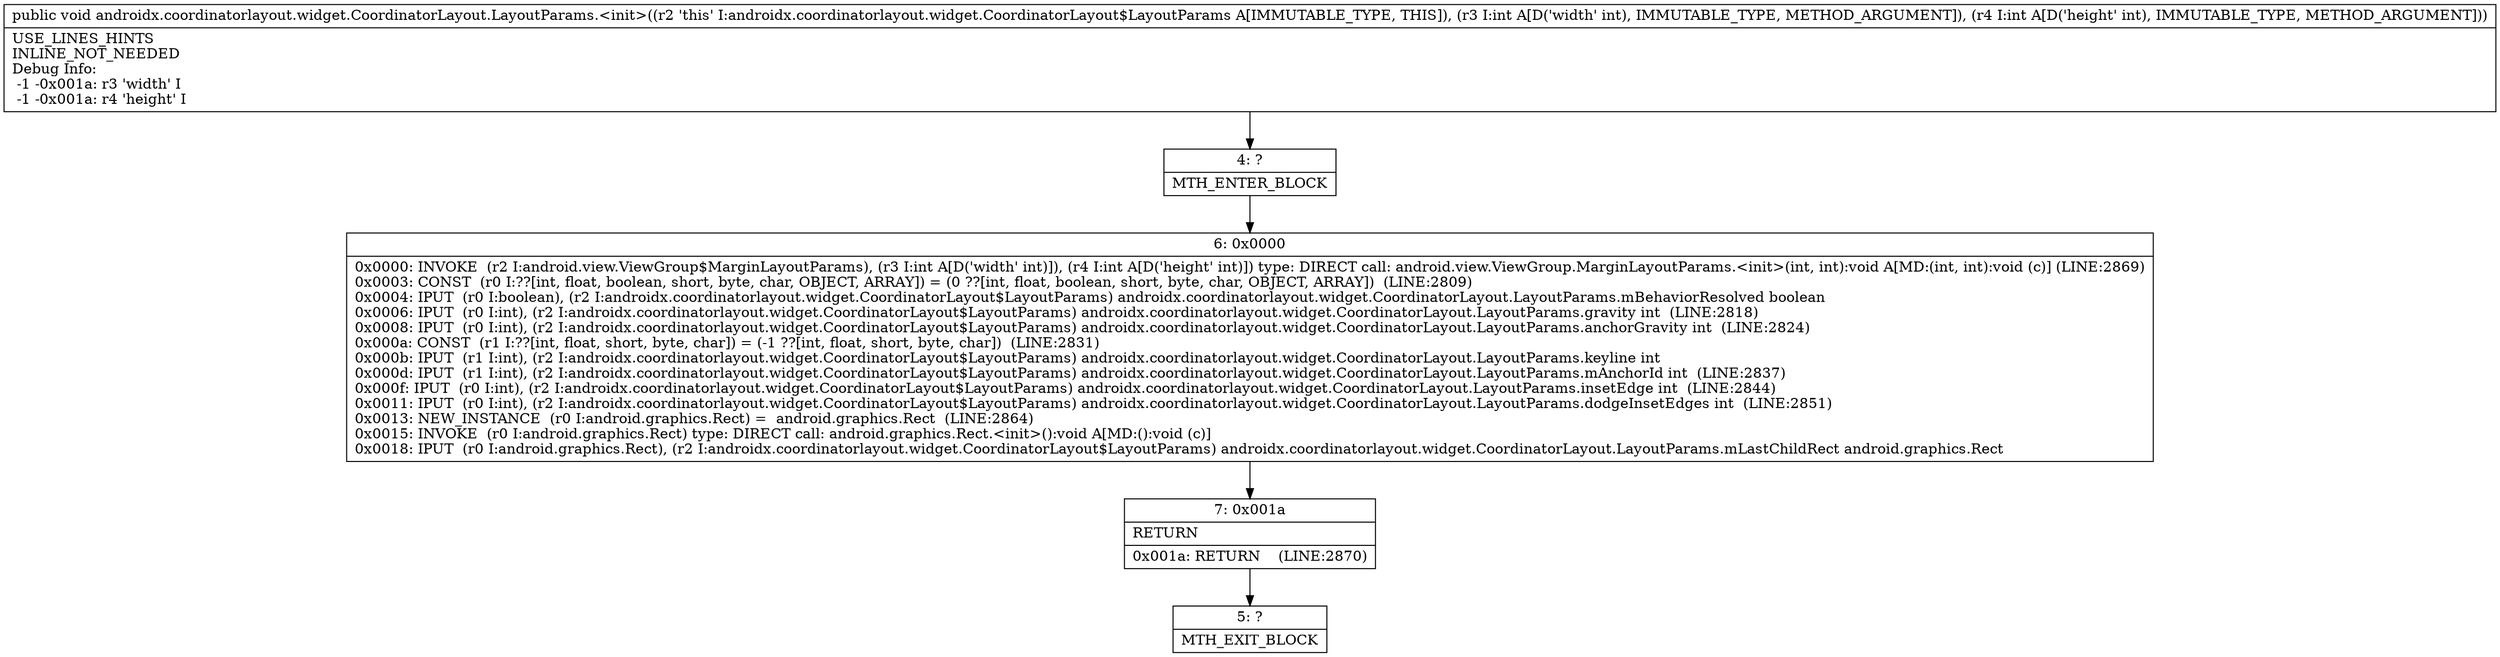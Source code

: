 digraph "CFG forandroidx.coordinatorlayout.widget.CoordinatorLayout.LayoutParams.\<init\>(II)V" {
Node_4 [shape=record,label="{4\:\ ?|MTH_ENTER_BLOCK\l}"];
Node_6 [shape=record,label="{6\:\ 0x0000|0x0000: INVOKE  (r2 I:android.view.ViewGroup$MarginLayoutParams), (r3 I:int A[D('width' int)]), (r4 I:int A[D('height' int)]) type: DIRECT call: android.view.ViewGroup.MarginLayoutParams.\<init\>(int, int):void A[MD:(int, int):void (c)] (LINE:2869)\l0x0003: CONST  (r0 I:??[int, float, boolean, short, byte, char, OBJECT, ARRAY]) = (0 ??[int, float, boolean, short, byte, char, OBJECT, ARRAY])  (LINE:2809)\l0x0004: IPUT  (r0 I:boolean), (r2 I:androidx.coordinatorlayout.widget.CoordinatorLayout$LayoutParams) androidx.coordinatorlayout.widget.CoordinatorLayout.LayoutParams.mBehaviorResolved boolean \l0x0006: IPUT  (r0 I:int), (r2 I:androidx.coordinatorlayout.widget.CoordinatorLayout$LayoutParams) androidx.coordinatorlayout.widget.CoordinatorLayout.LayoutParams.gravity int  (LINE:2818)\l0x0008: IPUT  (r0 I:int), (r2 I:androidx.coordinatorlayout.widget.CoordinatorLayout$LayoutParams) androidx.coordinatorlayout.widget.CoordinatorLayout.LayoutParams.anchorGravity int  (LINE:2824)\l0x000a: CONST  (r1 I:??[int, float, short, byte, char]) = (\-1 ??[int, float, short, byte, char])  (LINE:2831)\l0x000b: IPUT  (r1 I:int), (r2 I:androidx.coordinatorlayout.widget.CoordinatorLayout$LayoutParams) androidx.coordinatorlayout.widget.CoordinatorLayout.LayoutParams.keyline int \l0x000d: IPUT  (r1 I:int), (r2 I:androidx.coordinatorlayout.widget.CoordinatorLayout$LayoutParams) androidx.coordinatorlayout.widget.CoordinatorLayout.LayoutParams.mAnchorId int  (LINE:2837)\l0x000f: IPUT  (r0 I:int), (r2 I:androidx.coordinatorlayout.widget.CoordinatorLayout$LayoutParams) androidx.coordinatorlayout.widget.CoordinatorLayout.LayoutParams.insetEdge int  (LINE:2844)\l0x0011: IPUT  (r0 I:int), (r2 I:androidx.coordinatorlayout.widget.CoordinatorLayout$LayoutParams) androidx.coordinatorlayout.widget.CoordinatorLayout.LayoutParams.dodgeInsetEdges int  (LINE:2851)\l0x0013: NEW_INSTANCE  (r0 I:android.graphics.Rect) =  android.graphics.Rect  (LINE:2864)\l0x0015: INVOKE  (r0 I:android.graphics.Rect) type: DIRECT call: android.graphics.Rect.\<init\>():void A[MD:():void (c)]\l0x0018: IPUT  (r0 I:android.graphics.Rect), (r2 I:androidx.coordinatorlayout.widget.CoordinatorLayout$LayoutParams) androidx.coordinatorlayout.widget.CoordinatorLayout.LayoutParams.mLastChildRect android.graphics.Rect \l}"];
Node_7 [shape=record,label="{7\:\ 0x001a|RETURN\l|0x001a: RETURN    (LINE:2870)\l}"];
Node_5 [shape=record,label="{5\:\ ?|MTH_EXIT_BLOCK\l}"];
MethodNode[shape=record,label="{public void androidx.coordinatorlayout.widget.CoordinatorLayout.LayoutParams.\<init\>((r2 'this' I:androidx.coordinatorlayout.widget.CoordinatorLayout$LayoutParams A[IMMUTABLE_TYPE, THIS]), (r3 I:int A[D('width' int), IMMUTABLE_TYPE, METHOD_ARGUMENT]), (r4 I:int A[D('height' int), IMMUTABLE_TYPE, METHOD_ARGUMENT]))  | USE_LINES_HINTS\lINLINE_NOT_NEEDED\lDebug Info:\l  \-1 \-0x001a: r3 'width' I\l  \-1 \-0x001a: r4 'height' I\l}"];
MethodNode -> Node_4;Node_4 -> Node_6;
Node_6 -> Node_7;
Node_7 -> Node_5;
}

